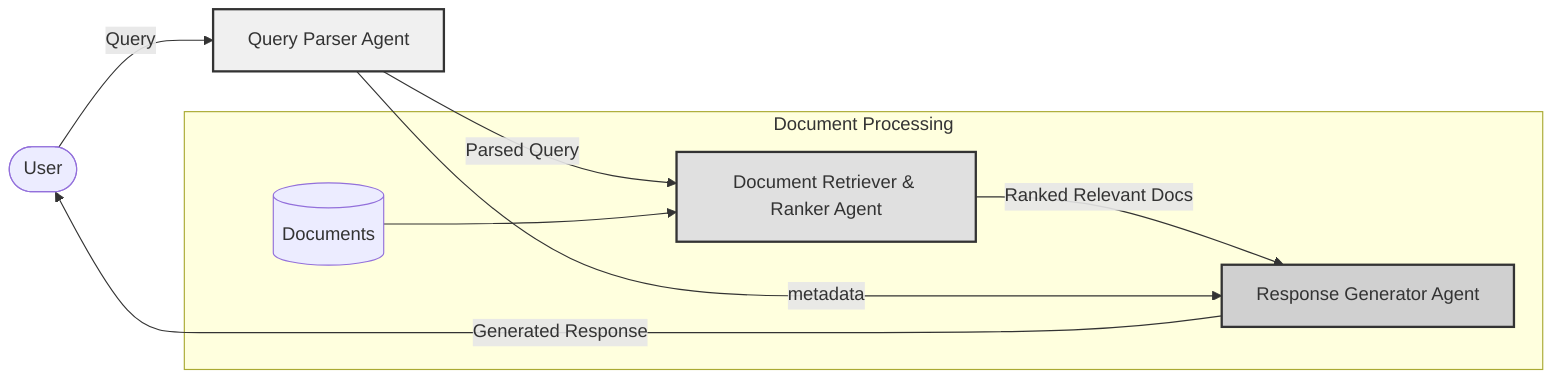 graph LR
    User([User]) --> |Query| QP[Query Parser Agent]
    QP --> |Parsed Query| DRR[Document Retriever & Ranker Agent]
    
    subgraph Document Processing
        Documents[(Documents)] --> DRR
        DRR --> |Ranked Relevant Docs| RG[Response Generator Agent]
    end
    
    RG --> |Generated Response| User

    %% Add descriptions for each agent
    QP --> |metadata| RG

    %% Minimalistic styling with improved text readability
    style QP fill:#f0f0f0,stroke:#333,stroke-width:2px,color:#333
    style DRR fill:#e0e0e0,stroke:#333,stroke-width:2px,color:#333
    style RG fill:#d0d0d0,stroke:#333,stroke-width:2px,color:#333

    %% Explanation
    classDef qpStyle fill:#f0f0f0,stroke:#333,stroke-width:2px,color:#333;
    classDef drrStyle fill:#e0e0e0,stroke:#333,stroke-width:2px,color:#333;
    classDef rgStyle fill:#d0d0d0,stroke:#333,stroke-width:2px,color:#333;